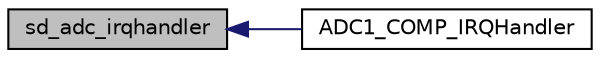 digraph "sd_adc_irqhandler"
{
  edge [fontname="Helvetica",fontsize="10",labelfontname="Helvetica",labelfontsize="10"];
  node [fontname="Helvetica",fontsize="10",shape=record];
  rankdir="LR";
  Node8 [label="sd_adc_irqhandler",height=0.2,width=0.4,color="black", fillcolor="grey75", style="filled", fontcolor="black"];
  Node8 -> Node9 [dir="back",color="midnightblue",fontsize="10",style="solid",fontname="Helvetica"];
  Node9 [label="ADC1_COMP_IRQHandler",height=0.2,width=0.4,color="black", fillcolor="white", style="filled",URL="$group___s_d___interrupt___functions.html#ga66180d7bef479114519b508f6d2beb10",tooltip="ADC Interrupt Handler This function handles ADC and COMP interrupts (COMP interrupts through EXTI lin..."];
}
